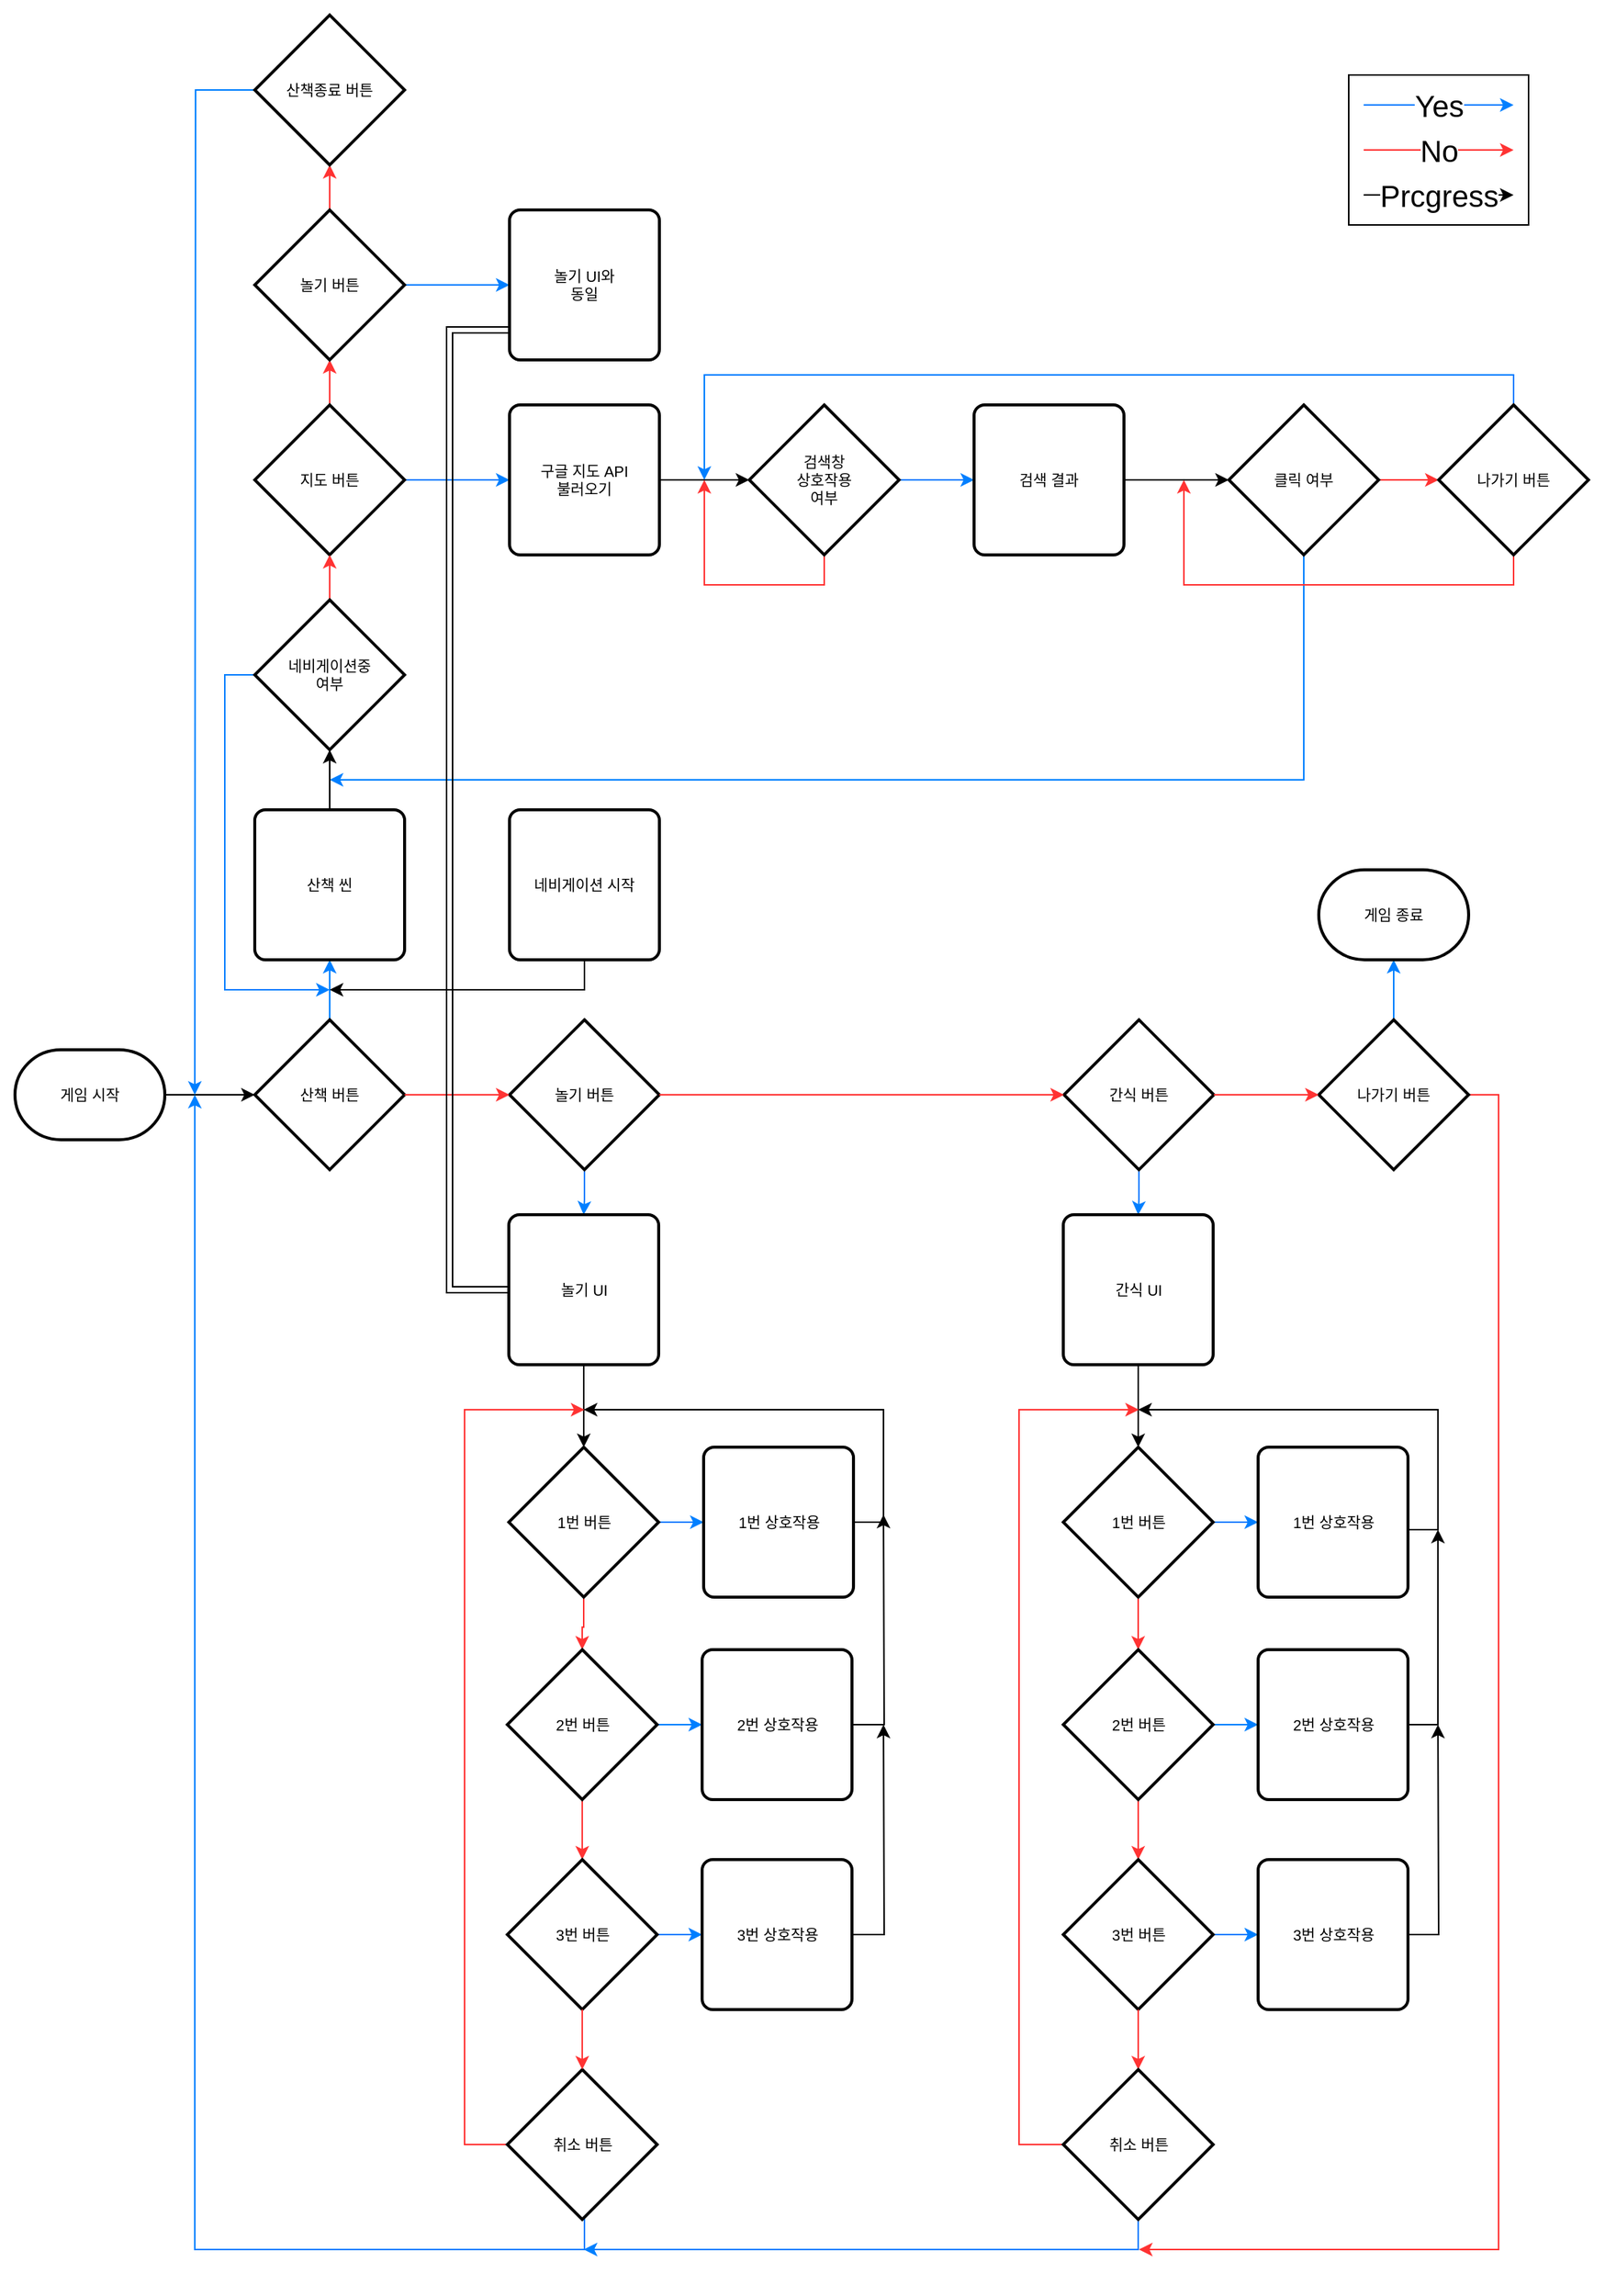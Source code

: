 <mxfile version="24.4.8" type="device" pages="2">
  <diagram name="순서도" id="3YR-sf_FYR46isbPTizZ">
    <mxGraphModel dx="1974" dy="1766" grid="1" gridSize="10" guides="1" tooltips="1" connect="1" arrows="1" fold="1" page="1" pageScale="1" pageWidth="827" pageHeight="1169" math="0" shadow="0">
      <root>
        <mxCell id="0" />
        <mxCell id="1" parent="0" />
        <mxCell id="tSAvWd7OqWOOpW5xjgpu-150" value="" style="group" parent="1" vertex="1" connectable="0">
          <mxGeometry x="-140" y="-640" width="1070" height="1530" as="geometry" />
        </mxCell>
        <mxCell id="tSAvWd7OqWOOpW5xjgpu-146" value="" style="group;fillColor=default;container=0;fontSize=10;" parent="tSAvWd7OqWOOpW5xjgpu-150" vertex="1" connectable="0">
          <mxGeometry width="1070" height="1530" as="geometry" />
        </mxCell>
        <mxCell id="tSAvWd7OqWOOpW5xjgpu-20" style="edgeStyle=orthogonalEdgeStyle;rounded=0;orthogonalLoop=1;jettySize=auto;html=1;fontSize=10;" parent="tSAvWd7OqWOOpW5xjgpu-150" source="tSAvWd7OqWOOpW5xjgpu-5" target="tSAvWd7OqWOOpW5xjgpu-7" edge="1">
          <mxGeometry relative="1" as="geometry" />
        </mxCell>
        <mxCell id="tSAvWd7OqWOOpW5xjgpu-5" value="게임 시작" style="strokeWidth=2;html=1;shape=mxgraph.flowchart.terminator;whiteSpace=wrap;fontSize=10;" parent="tSAvWd7OqWOOpW5xjgpu-150" vertex="1">
          <mxGeometry x="10" y="700" width="100" height="60" as="geometry" />
        </mxCell>
        <mxCell id="tSAvWd7OqWOOpW5xjgpu-12" value="" style="edgeStyle=orthogonalEdgeStyle;rounded=0;orthogonalLoop=1;jettySize=auto;html=1;fontSize=10;strokeColor=#007FFF;" parent="tSAvWd7OqWOOpW5xjgpu-150" source="tSAvWd7OqWOOpW5xjgpu-7" target="tSAvWd7OqWOOpW5xjgpu-14" edge="1">
          <mxGeometry relative="1" as="geometry">
            <mxPoint x="48.5" y="730" as="targetPoint" />
          </mxGeometry>
        </mxCell>
        <mxCell id="tSAvWd7OqWOOpW5xjgpu-7" value="산책 버튼" style="strokeWidth=2;html=1;shape=mxgraph.flowchart.decision;whiteSpace=wrap;fontSize=10;" parent="tSAvWd7OqWOOpW5xjgpu-150" vertex="1">
          <mxGeometry x="170" y="680" width="100" height="100" as="geometry" />
        </mxCell>
        <mxCell id="tSAvWd7OqWOOpW5xjgpu-18" value="" style="edgeStyle=orthogonalEdgeStyle;rounded=0;orthogonalLoop=1;jettySize=auto;html=1;fontSize=10;strokeColor=#007FFF;" parent="tSAvWd7OqWOOpW5xjgpu-150" source="tSAvWd7OqWOOpW5xjgpu-8" target="tSAvWd7OqWOOpW5xjgpu-17" edge="1">
          <mxGeometry x="0.018" relative="1" as="geometry">
            <mxPoint as="offset" />
          </mxGeometry>
        </mxCell>
        <mxCell id="tSAvWd7OqWOOpW5xjgpu-8" value="놀기 버튼" style="strokeWidth=2;html=1;shape=mxgraph.flowchart.decision;whiteSpace=wrap;fontSize=10;" parent="tSAvWd7OqWOOpW5xjgpu-150" vertex="1">
          <mxGeometry x="340" y="680" width="100" height="100" as="geometry" />
        </mxCell>
        <mxCell id="tSAvWd7OqWOOpW5xjgpu-19" value="" style="edgeStyle=orthogonalEdgeStyle;rounded=0;orthogonalLoop=1;jettySize=auto;html=1;fontSize=10;strokeColor=#007FFF;" parent="tSAvWd7OqWOOpW5xjgpu-150" source="tSAvWd7OqWOOpW5xjgpu-9" target="tSAvWd7OqWOOpW5xjgpu-16" edge="1">
          <mxGeometry relative="1" as="geometry" />
        </mxCell>
        <mxCell id="tSAvWd7OqWOOpW5xjgpu-9" value="간식 버튼" style="strokeWidth=2;html=1;shape=mxgraph.flowchart.decision;whiteSpace=wrap;fontSize=10;" parent="tSAvWd7OqWOOpW5xjgpu-150" vertex="1">
          <mxGeometry x="710" y="680" width="100" height="100" as="geometry" />
        </mxCell>
        <mxCell id="tSAvWd7OqWOOpW5xjgpu-10" value="" style="edgeStyle=orthogonalEdgeStyle;rounded=0;orthogonalLoop=1;jettySize=auto;html=1;fontSize=10;strokeColor=#FF3333;" parent="tSAvWd7OqWOOpW5xjgpu-150" source="tSAvWd7OqWOOpW5xjgpu-7" target="tSAvWd7OqWOOpW5xjgpu-8" edge="1">
          <mxGeometry relative="1" as="geometry" />
        </mxCell>
        <mxCell id="tSAvWd7OqWOOpW5xjgpu-11" value="" style="edgeStyle=orthogonalEdgeStyle;rounded=0;orthogonalLoop=1;jettySize=auto;html=1;fontSize=10;strokeColor=#FF3333;" parent="tSAvWd7OqWOOpW5xjgpu-150" source="tSAvWd7OqWOOpW5xjgpu-8" target="tSAvWd7OqWOOpW5xjgpu-9" edge="1">
          <mxGeometry relative="1" as="geometry" />
        </mxCell>
        <mxCell id="tSAvWd7OqWOOpW5xjgpu-14" value="산책 씬" style="rounded=1;whiteSpace=wrap;html=1;absoluteArcSize=1;arcSize=14;strokeWidth=2;direction=south;fontSize=10;" parent="tSAvWd7OqWOOpW5xjgpu-150" vertex="1">
          <mxGeometry x="170" y="540" width="100" height="100" as="geometry" />
        </mxCell>
        <mxCell id="tSAvWd7OqWOOpW5xjgpu-16" value="간식 UI" style="rounded=1;whiteSpace=wrap;html=1;absoluteArcSize=1;arcSize=14;strokeWidth=2;fontSize=10;" parent="tSAvWd7OqWOOpW5xjgpu-150" vertex="1">
          <mxGeometry x="709.53" y="810" width="100" height="100" as="geometry" />
        </mxCell>
        <mxCell id="tSAvWd7OqWOOpW5xjgpu-17" value="놀기 UI" style="rounded=1;whiteSpace=wrap;html=1;absoluteArcSize=1;arcSize=14;strokeWidth=2;fontSize=10;" parent="tSAvWd7OqWOOpW5xjgpu-150" vertex="1">
          <mxGeometry x="339.53" y="810" width="100" height="100" as="geometry" />
        </mxCell>
        <mxCell id="tSAvWd7OqWOOpW5xjgpu-27" value="" style="edgeStyle=orthogonalEdgeStyle;rounded=0;orthogonalLoop=1;jettySize=auto;html=1;fontSize=10;strokeColor=#FF3333;" parent="tSAvWd7OqWOOpW5xjgpu-150" source="tSAvWd7OqWOOpW5xjgpu-23" target="tSAvWd7OqWOOpW5xjgpu-24" edge="1">
          <mxGeometry relative="1" as="geometry" />
        </mxCell>
        <mxCell id="tSAvWd7OqWOOpW5xjgpu-41" value="" style="edgeStyle=orthogonalEdgeStyle;rounded=0;orthogonalLoop=1;jettySize=auto;html=1;fontSize=10;strokeColor=#007FFF;" parent="tSAvWd7OqWOOpW5xjgpu-150" source="tSAvWd7OqWOOpW5xjgpu-23" target="tSAvWd7OqWOOpW5xjgpu-39" edge="1">
          <mxGeometry x="0.02" relative="1" as="geometry">
            <mxPoint as="offset" />
          </mxGeometry>
        </mxCell>
        <mxCell id="tSAvWd7OqWOOpW5xjgpu-23" value="1번 버튼" style="strokeWidth=2;html=1;shape=mxgraph.flowchart.decision;whiteSpace=wrap;fontSize=10;" parent="tSAvWd7OqWOOpW5xjgpu-150" vertex="1">
          <mxGeometry x="339.53" y="965" width="100" height="100" as="geometry" />
        </mxCell>
        <mxCell id="tSAvWd7OqWOOpW5xjgpu-28" value="" style="edgeStyle=orthogonalEdgeStyle;rounded=0;orthogonalLoop=1;jettySize=auto;html=1;fontSize=10;strokeColor=#FF3333;" parent="tSAvWd7OqWOOpW5xjgpu-150" source="tSAvWd7OqWOOpW5xjgpu-24" target="tSAvWd7OqWOOpW5xjgpu-25" edge="1">
          <mxGeometry relative="1" as="geometry" />
        </mxCell>
        <mxCell id="tSAvWd7OqWOOpW5xjgpu-44" value="" style="edgeStyle=orthogonalEdgeStyle;rounded=0;orthogonalLoop=1;jettySize=auto;html=1;fontSize=10;strokeColor=#007FFF;" parent="tSAvWd7OqWOOpW5xjgpu-150" source="tSAvWd7OqWOOpW5xjgpu-24" target="tSAvWd7OqWOOpW5xjgpu-40" edge="1">
          <mxGeometry x="0.02" relative="1" as="geometry">
            <Array as="points">
              <mxPoint x="479.53" y="1160" />
            </Array>
            <mxPoint as="offset" />
          </mxGeometry>
        </mxCell>
        <mxCell id="tSAvWd7OqWOOpW5xjgpu-24" value="2번 버튼" style="strokeWidth=2;html=1;shape=mxgraph.flowchart.decision;whiteSpace=wrap;fontSize=10;" parent="tSAvWd7OqWOOpW5xjgpu-150" vertex="1">
          <mxGeometry x="338.53" y="1100" width="100" height="100" as="geometry" />
        </mxCell>
        <mxCell id="tSAvWd7OqWOOpW5xjgpu-47" value="" style="edgeStyle=orthogonalEdgeStyle;rounded=0;orthogonalLoop=1;jettySize=auto;html=1;fontSize=10;strokeColor=#007FFF;" parent="tSAvWd7OqWOOpW5xjgpu-150" source="tSAvWd7OqWOOpW5xjgpu-25" target="tSAvWd7OqWOOpW5xjgpu-46" edge="1">
          <mxGeometry relative="1" as="geometry" />
        </mxCell>
        <mxCell id="tSAvWd7OqWOOpW5xjgpu-25" value="3번 버튼" style="strokeWidth=2;html=1;shape=mxgraph.flowchart.decision;whiteSpace=wrap;fontSize=10;" parent="tSAvWd7OqWOOpW5xjgpu-150" vertex="1">
          <mxGeometry x="338.53" y="1240" width="100" height="100" as="geometry" />
        </mxCell>
        <mxCell id="tSAvWd7OqWOOpW5xjgpu-26" style="edgeStyle=orthogonalEdgeStyle;rounded=0;orthogonalLoop=1;jettySize=auto;html=1;fontSize=10;" parent="tSAvWd7OqWOOpW5xjgpu-150" source="tSAvWd7OqWOOpW5xjgpu-17" target="tSAvWd7OqWOOpW5xjgpu-23" edge="1">
          <mxGeometry relative="1" as="geometry" />
        </mxCell>
        <mxCell id="tSAvWd7OqWOOpW5xjgpu-49" value="" style="edgeStyle=orthogonalEdgeStyle;rounded=0;orthogonalLoop=1;jettySize=auto;html=1;fontSize=10;exitX=0.5;exitY=1;exitDx=0;exitDy=0;exitPerimeter=0;strokeColor=#007FFF;" parent="tSAvWd7OqWOOpW5xjgpu-150" source="tSAvWd7OqWOOpW5xjgpu-29" edge="1">
          <mxGeometry relative="1" as="geometry">
            <mxPoint x="130" y="730" as="targetPoint" />
            <Array as="points">
              <mxPoint x="390" y="1480" />
              <mxPoint x="390" y="1500" />
              <mxPoint x="130" y="1500" />
            </Array>
          </mxGeometry>
        </mxCell>
        <mxCell id="tSAvWd7OqWOOpW5xjgpu-127" style="edgeStyle=orthogonalEdgeStyle;rounded=0;orthogonalLoop=1;jettySize=auto;html=1;strokeColor=#FF3333;fontSize=10;" parent="tSAvWd7OqWOOpW5xjgpu-150" source="tSAvWd7OqWOOpW5xjgpu-29" edge="1">
          <mxGeometry relative="1" as="geometry">
            <mxPoint x="390" y="940" as="targetPoint" />
            <Array as="points">
              <mxPoint x="310" y="1430" />
              <mxPoint x="310" y="940" />
            </Array>
          </mxGeometry>
        </mxCell>
        <mxCell id="tSAvWd7OqWOOpW5xjgpu-29" value="취소 버튼" style="strokeWidth=2;html=1;shape=mxgraph.flowchart.decision;whiteSpace=wrap;fontSize=10;" parent="tSAvWd7OqWOOpW5xjgpu-150" vertex="1">
          <mxGeometry x="338.53" y="1380" width="100" height="100" as="geometry" />
        </mxCell>
        <mxCell id="tSAvWd7OqWOOpW5xjgpu-30" value="" style="edgeStyle=orthogonalEdgeStyle;rounded=0;orthogonalLoop=1;jettySize=auto;html=1;fontSize=10;strokeColor=#FF3333;" parent="tSAvWd7OqWOOpW5xjgpu-150" source="tSAvWd7OqWOOpW5xjgpu-25" target="tSAvWd7OqWOOpW5xjgpu-29" edge="1">
          <mxGeometry relative="1" as="geometry" />
        </mxCell>
        <mxCell id="tSAvWd7OqWOOpW5xjgpu-34" value="" style="edgeStyle=orthogonalEdgeStyle;rounded=0;orthogonalLoop=1;jettySize=auto;html=1;fontSize=10;strokeColor=#FF3333;" parent="tSAvWd7OqWOOpW5xjgpu-150" source="tSAvWd7OqWOOpW5xjgpu-31" edge="1">
          <mxGeometry relative="1" as="geometry">
            <mxPoint x="760" y="1500" as="targetPoint" />
            <Array as="points">
              <mxPoint x="1000" y="730" />
              <mxPoint x="1000" y="1500" />
            </Array>
          </mxGeometry>
        </mxCell>
        <mxCell id="tSAvWd7OqWOOpW5xjgpu-51" value="" style="edgeStyle=orthogonalEdgeStyle;rounded=0;orthogonalLoop=1;jettySize=auto;html=1;fontSize=10;strokeColor=#007FFF;" parent="tSAvWd7OqWOOpW5xjgpu-150" source="tSAvWd7OqWOOpW5xjgpu-31" target="tSAvWd7OqWOOpW5xjgpu-50" edge="1">
          <mxGeometry relative="1" as="geometry" />
        </mxCell>
        <mxCell id="tSAvWd7OqWOOpW5xjgpu-31" value="나가기 버튼" style="strokeWidth=2;html=1;shape=mxgraph.flowchart.decision;whiteSpace=wrap;fontSize=10;" parent="tSAvWd7OqWOOpW5xjgpu-150" vertex="1">
          <mxGeometry x="880" y="680" width="100" height="100" as="geometry" />
        </mxCell>
        <mxCell id="tSAvWd7OqWOOpW5xjgpu-32" value="" style="edgeStyle=orthogonalEdgeStyle;rounded=0;orthogonalLoop=1;jettySize=auto;html=1;fontSize=10;strokeColor=#FF3333;" parent="tSAvWd7OqWOOpW5xjgpu-150" source="tSAvWd7OqWOOpW5xjgpu-9" target="tSAvWd7OqWOOpW5xjgpu-31" edge="1">
          <mxGeometry relative="1" as="geometry">
            <mxPoint as="offset" />
          </mxGeometry>
        </mxCell>
        <mxCell id="tSAvWd7OqWOOpW5xjgpu-43" style="edgeStyle=orthogonalEdgeStyle;rounded=0;orthogonalLoop=1;jettySize=auto;html=1;fontSize=10;" parent="tSAvWd7OqWOOpW5xjgpu-150" source="tSAvWd7OqWOOpW5xjgpu-39" edge="1">
          <mxGeometry relative="1" as="geometry">
            <mxPoint x="389.53" y="940" as="targetPoint" />
            <Array as="points">
              <mxPoint x="589.53" y="1015" />
              <mxPoint x="589.53" y="940" />
            </Array>
          </mxGeometry>
        </mxCell>
        <mxCell id="tSAvWd7OqWOOpW5xjgpu-39" value="1번 상호작용" style="rounded=1;whiteSpace=wrap;html=1;absoluteArcSize=1;arcSize=14;strokeWidth=2;fontSize=10;" parent="tSAvWd7OqWOOpW5xjgpu-150" vertex="1">
          <mxGeometry x="469.53" y="965" width="100" height="100" as="geometry" />
        </mxCell>
        <mxCell id="tSAvWd7OqWOOpW5xjgpu-45" style="edgeStyle=orthogonalEdgeStyle;rounded=0;orthogonalLoop=1;jettySize=auto;html=1;fontSize=10;" parent="tSAvWd7OqWOOpW5xjgpu-150" source="tSAvWd7OqWOOpW5xjgpu-40" edge="1">
          <mxGeometry relative="1" as="geometry">
            <mxPoint x="589.53" y="1010" as="targetPoint" />
          </mxGeometry>
        </mxCell>
        <mxCell id="tSAvWd7OqWOOpW5xjgpu-40" value="2번 상호작용" style="rounded=1;whiteSpace=wrap;html=1;absoluteArcSize=1;arcSize=14;strokeWidth=2;fontSize=10;" parent="tSAvWd7OqWOOpW5xjgpu-150" vertex="1">
          <mxGeometry x="468.53" y="1100" width="100" height="100" as="geometry" />
        </mxCell>
        <mxCell id="tSAvWd7OqWOOpW5xjgpu-48" style="edgeStyle=orthogonalEdgeStyle;rounded=0;orthogonalLoop=1;jettySize=auto;html=1;fontSize=10;" parent="tSAvWd7OqWOOpW5xjgpu-150" source="tSAvWd7OqWOOpW5xjgpu-46" edge="1">
          <mxGeometry relative="1" as="geometry">
            <mxPoint x="589.53" y="1150" as="targetPoint" />
          </mxGeometry>
        </mxCell>
        <mxCell id="tSAvWd7OqWOOpW5xjgpu-46" value="3번 상호작용" style="rounded=1;whiteSpace=wrap;html=1;absoluteArcSize=1;arcSize=14;strokeWidth=2;fontSize=10;" parent="tSAvWd7OqWOOpW5xjgpu-150" vertex="1">
          <mxGeometry x="468.53" y="1240" width="100" height="100" as="geometry" />
        </mxCell>
        <mxCell id="tSAvWd7OqWOOpW5xjgpu-50" value="게임 종료" style="strokeWidth=2;html=1;shape=mxgraph.flowchart.terminator;whiteSpace=wrap;fontSize=10;" parent="tSAvWd7OqWOOpW5xjgpu-150" vertex="1">
          <mxGeometry x="880" y="580" width="100" height="60" as="geometry" />
        </mxCell>
        <mxCell id="tSAvWd7OqWOOpW5xjgpu-53" value="" style="edgeStyle=orthogonalEdgeStyle;rounded=0;orthogonalLoop=1;jettySize=auto;html=1;fontSize=10;strokeColor=#FF3333;" parent="tSAvWd7OqWOOpW5xjgpu-150" source="tSAvWd7OqWOOpW5xjgpu-55" target="tSAvWd7OqWOOpW5xjgpu-58" edge="1">
          <mxGeometry relative="1" as="geometry">
            <mxPoint as="offset" />
          </mxGeometry>
        </mxCell>
        <mxCell id="tSAvWd7OqWOOpW5xjgpu-54" value="" style="edgeStyle=orthogonalEdgeStyle;rounded=0;orthogonalLoop=1;jettySize=auto;html=1;fontSize=10;strokeColor=#007FFF;" parent="tSAvWd7OqWOOpW5xjgpu-150" source="tSAvWd7OqWOOpW5xjgpu-55" target="tSAvWd7OqWOOpW5xjgpu-62" edge="1">
          <mxGeometry relative="1" as="geometry" />
        </mxCell>
        <mxCell id="tSAvWd7OqWOOpW5xjgpu-55" value="1번 버튼" style="strokeWidth=2;html=1;shape=mxgraph.flowchart.decision;whiteSpace=wrap;fontSize=10;" parent="tSAvWd7OqWOOpW5xjgpu-150" vertex="1">
          <mxGeometry x="709.53" y="965" width="100" height="100" as="geometry" />
        </mxCell>
        <mxCell id="tSAvWd7OqWOOpW5xjgpu-56" value="" style="edgeStyle=orthogonalEdgeStyle;rounded=0;orthogonalLoop=1;jettySize=auto;html=1;fontSize=10;strokeColor=#FF3333;" parent="tSAvWd7OqWOOpW5xjgpu-150" source="tSAvWd7OqWOOpW5xjgpu-58" target="tSAvWd7OqWOOpW5xjgpu-60" edge="1">
          <mxGeometry relative="1" as="geometry" />
        </mxCell>
        <mxCell id="tSAvWd7OqWOOpW5xjgpu-57" value="" style="edgeStyle=orthogonalEdgeStyle;rounded=0;orthogonalLoop=1;jettySize=auto;html=1;fontSize=10;strokeColor=#007FFF;" parent="tSAvWd7OqWOOpW5xjgpu-150" source="tSAvWd7OqWOOpW5xjgpu-58" target="tSAvWd7OqWOOpW5xjgpu-64" edge="1">
          <mxGeometry x="-0.143" relative="1" as="geometry">
            <Array as="points">
              <mxPoint x="849.53" y="1150" />
            </Array>
            <mxPoint x="1" as="offset" />
          </mxGeometry>
        </mxCell>
        <mxCell id="tSAvWd7OqWOOpW5xjgpu-58" value="2번 버튼" style="strokeWidth=2;html=1;shape=mxgraph.flowchart.decision;whiteSpace=wrap;fontSize=10;" parent="tSAvWd7OqWOOpW5xjgpu-150" vertex="1">
          <mxGeometry x="709.53" y="1100" width="100" height="100" as="geometry" />
        </mxCell>
        <mxCell id="tSAvWd7OqWOOpW5xjgpu-59" value="" style="edgeStyle=orthogonalEdgeStyle;rounded=0;orthogonalLoop=1;jettySize=auto;html=1;fontSize=10;strokeColor=#007FFF;" parent="tSAvWd7OqWOOpW5xjgpu-150" source="tSAvWd7OqWOOpW5xjgpu-60" target="tSAvWd7OqWOOpW5xjgpu-66" edge="1">
          <mxGeometry relative="1" as="geometry" />
        </mxCell>
        <mxCell id="tSAvWd7OqWOOpW5xjgpu-60" value="3번 버튼" style="strokeWidth=2;html=1;shape=mxgraph.flowchart.decision;whiteSpace=wrap;fontSize=10;" parent="tSAvWd7OqWOOpW5xjgpu-150" vertex="1">
          <mxGeometry x="709.53" y="1240" width="100" height="100" as="geometry" />
        </mxCell>
        <mxCell id="tSAvWd7OqWOOpW5xjgpu-61" value="" style="edgeStyle=orthogonalEdgeStyle;rounded=0;orthogonalLoop=1;jettySize=auto;html=1;fontSize=10;entryX=0.5;entryY=0;entryDx=0;entryDy=0;entryPerimeter=0;strokeColor=#FF3333;" parent="tSAvWd7OqWOOpW5xjgpu-150" source="tSAvWd7OqWOOpW5xjgpu-60" target="tSAvWd7OqWOOpW5xjgpu-69" edge="1">
          <mxGeometry relative="1" as="geometry">
            <mxPoint x="759.53" y="1549" as="targetPoint" />
          </mxGeometry>
        </mxCell>
        <mxCell id="tSAvWd7OqWOOpW5xjgpu-62" value="1번 상호작용" style="rounded=1;whiteSpace=wrap;html=1;absoluteArcSize=1;arcSize=14;strokeWidth=2;fontSize=10;" parent="tSAvWd7OqWOOpW5xjgpu-150" vertex="1">
          <mxGeometry x="839.53" y="965" width="100" height="100" as="geometry" />
        </mxCell>
        <mxCell id="tSAvWd7OqWOOpW5xjgpu-63" style="edgeStyle=orthogonalEdgeStyle;rounded=0;orthogonalLoop=1;jettySize=auto;html=1;fontSize=10;" parent="tSAvWd7OqWOOpW5xjgpu-150" source="tSAvWd7OqWOOpW5xjgpu-64" edge="1">
          <mxGeometry relative="1" as="geometry">
            <mxPoint x="959.53" y="1020" as="targetPoint" />
            <Array as="points">
              <mxPoint x="959.53" y="1150" />
            </Array>
          </mxGeometry>
        </mxCell>
        <mxCell id="tSAvWd7OqWOOpW5xjgpu-64" value="2번 상호작용" style="rounded=1;whiteSpace=wrap;html=1;absoluteArcSize=1;arcSize=14;strokeWidth=2;fontSize=10;" parent="tSAvWd7OqWOOpW5xjgpu-150" vertex="1">
          <mxGeometry x="839.53" y="1100" width="100" height="100" as="geometry" />
        </mxCell>
        <mxCell id="tSAvWd7OqWOOpW5xjgpu-65" style="edgeStyle=orthogonalEdgeStyle;rounded=0;orthogonalLoop=1;jettySize=auto;html=1;fontSize=10;" parent="tSAvWd7OqWOOpW5xjgpu-150" source="tSAvWd7OqWOOpW5xjgpu-66" edge="1">
          <mxGeometry relative="1" as="geometry">
            <mxPoint x="959.53" y="1150" as="targetPoint" />
          </mxGeometry>
        </mxCell>
        <mxCell id="tSAvWd7OqWOOpW5xjgpu-66" value="3번 상호작용" style="rounded=1;whiteSpace=wrap;html=1;absoluteArcSize=1;arcSize=14;strokeWidth=2;fontSize=10;" parent="tSAvWd7OqWOOpW5xjgpu-150" vertex="1">
          <mxGeometry x="839.53" y="1240" width="100" height="100" as="geometry" />
        </mxCell>
        <mxCell id="tSAvWd7OqWOOpW5xjgpu-67" style="edgeStyle=orthogonalEdgeStyle;rounded=0;orthogonalLoop=1;jettySize=auto;html=1;fontSize=10;" parent="tSAvWd7OqWOOpW5xjgpu-150" source="tSAvWd7OqWOOpW5xjgpu-62" edge="1">
          <mxGeometry relative="1" as="geometry">
            <mxPoint x="759.53" y="940" as="targetPoint" />
            <Array as="points">
              <mxPoint x="959.53" y="1020" />
              <mxPoint x="959.53" y="940" />
            </Array>
          </mxGeometry>
        </mxCell>
        <mxCell id="tSAvWd7OqWOOpW5xjgpu-68" style="edgeStyle=orthogonalEdgeStyle;rounded=0;orthogonalLoop=1;jettySize=auto;html=1;fontSize=10;" parent="tSAvWd7OqWOOpW5xjgpu-150" source="tSAvWd7OqWOOpW5xjgpu-16" target="tSAvWd7OqWOOpW5xjgpu-55" edge="1">
          <mxGeometry relative="1" as="geometry">
            <mxPoint x="799.53" y="960" as="sourcePoint" />
          </mxGeometry>
        </mxCell>
        <mxCell id="tSAvWd7OqWOOpW5xjgpu-72" style="edgeStyle=orthogonalEdgeStyle;rounded=0;orthogonalLoop=1;jettySize=auto;html=1;strokeColor=#007FFF;fontSize=10;" parent="tSAvWd7OqWOOpW5xjgpu-150" source="tSAvWd7OqWOOpW5xjgpu-69" edge="1">
          <mxGeometry relative="1" as="geometry">
            <mxPoint x="389.53" y="1500" as="targetPoint" />
            <Array as="points">
              <mxPoint x="759.53" y="1500" />
            </Array>
          </mxGeometry>
        </mxCell>
        <mxCell id="tSAvWd7OqWOOpW5xjgpu-126" style="edgeStyle=orthogonalEdgeStyle;rounded=0;orthogonalLoop=1;jettySize=auto;html=1;strokeColor=#FF3333;fontSize=10;" parent="tSAvWd7OqWOOpW5xjgpu-150" source="tSAvWd7OqWOOpW5xjgpu-69" edge="1">
          <mxGeometry relative="1" as="geometry">
            <mxPoint x="760" y="940" as="targetPoint" />
            <Array as="points">
              <mxPoint x="680" y="1430" />
              <mxPoint x="680" y="940" />
            </Array>
          </mxGeometry>
        </mxCell>
        <mxCell id="tSAvWd7OqWOOpW5xjgpu-69" value="취소 버튼" style="strokeWidth=2;html=1;shape=mxgraph.flowchart.decision;whiteSpace=wrap;fontSize=10;" parent="tSAvWd7OqWOOpW5xjgpu-150" vertex="1">
          <mxGeometry x="709.53" y="1380" width="100" height="100" as="geometry" />
        </mxCell>
        <mxCell id="tSAvWd7OqWOOpW5xjgpu-77" style="edgeStyle=orthogonalEdgeStyle;rounded=0;orthogonalLoop=1;jettySize=auto;html=1;strokeColor=#FF3333;fontSize=10;" parent="tSAvWd7OqWOOpW5xjgpu-150" source="tSAvWd7OqWOOpW5xjgpu-73" target="tSAvWd7OqWOOpW5xjgpu-74" edge="1">
          <mxGeometry relative="1" as="geometry" />
        </mxCell>
        <mxCell id="tSAvWd7OqWOOpW5xjgpu-82" style="edgeStyle=orthogonalEdgeStyle;rounded=0;orthogonalLoop=1;jettySize=auto;html=1;strokeColor=#007FFF;fontSize=10;" parent="tSAvWd7OqWOOpW5xjgpu-150" source="tSAvWd7OqWOOpW5xjgpu-73" target="tSAvWd7OqWOOpW5xjgpu-81" edge="1">
          <mxGeometry relative="1" as="geometry" />
        </mxCell>
        <mxCell id="tSAvWd7OqWOOpW5xjgpu-73" value="지도 버튼" style="strokeWidth=2;html=1;shape=mxgraph.flowchart.decision;whiteSpace=wrap;direction=west;fontSize=10;" parent="tSAvWd7OqWOOpW5xjgpu-150" vertex="1">
          <mxGeometry x="170" y="270" width="100" height="100" as="geometry" />
        </mxCell>
        <mxCell id="tSAvWd7OqWOOpW5xjgpu-78" style="edgeStyle=orthogonalEdgeStyle;rounded=0;orthogonalLoop=1;jettySize=auto;html=1;strokeColor=#FF3333;fontSize=10;" parent="tSAvWd7OqWOOpW5xjgpu-150" source="tSAvWd7OqWOOpW5xjgpu-74" target="tSAvWd7OqWOOpW5xjgpu-75" edge="1">
          <mxGeometry relative="1" as="geometry" />
        </mxCell>
        <mxCell id="tSAvWd7OqWOOpW5xjgpu-144" style="edgeStyle=orthogonalEdgeStyle;rounded=0;orthogonalLoop=1;jettySize=auto;html=1;fontSize=10;strokeColor=#007FFF;" parent="tSAvWd7OqWOOpW5xjgpu-150" source="tSAvWd7OqWOOpW5xjgpu-74" target="tSAvWd7OqWOOpW5xjgpu-142" edge="1">
          <mxGeometry relative="1" as="geometry" />
        </mxCell>
        <mxCell id="tSAvWd7OqWOOpW5xjgpu-74" value="놀기 버튼" style="strokeWidth=2;html=1;shape=mxgraph.flowchart.decision;whiteSpace=wrap;direction=west;fontSize=10;" parent="tSAvWd7OqWOOpW5xjgpu-150" vertex="1">
          <mxGeometry x="170" y="140" width="100" height="100" as="geometry" />
        </mxCell>
        <mxCell id="tSAvWd7OqWOOpW5xjgpu-79" value="" style="edgeStyle=orthogonalEdgeStyle;rounded=0;orthogonalLoop=1;jettySize=auto;html=1;strokeColor=#007FFF;fontSize=10;" parent="tSAvWd7OqWOOpW5xjgpu-150" source="tSAvWd7OqWOOpW5xjgpu-75" edge="1">
          <mxGeometry relative="1" as="geometry">
            <mxPoint x="130" y="730" as="targetPoint" />
          </mxGeometry>
        </mxCell>
        <mxCell id="tSAvWd7OqWOOpW5xjgpu-75" value="산책종료 버튼" style="strokeWidth=2;html=1;shape=mxgraph.flowchart.decision;whiteSpace=wrap;direction=west;fontSize=10;" parent="tSAvWd7OqWOOpW5xjgpu-150" vertex="1">
          <mxGeometry x="170" y="10" width="100" height="100" as="geometry" />
        </mxCell>
        <mxCell id="tSAvWd7OqWOOpW5xjgpu-84" style="edgeStyle=orthogonalEdgeStyle;rounded=0;orthogonalLoop=1;jettySize=auto;html=1;strokeColor=#000000;fontSize=10;" parent="tSAvWd7OqWOOpW5xjgpu-150" source="tSAvWd7OqWOOpW5xjgpu-81" target="tSAvWd7OqWOOpW5xjgpu-83" edge="1">
          <mxGeometry relative="1" as="geometry" />
        </mxCell>
        <mxCell id="tSAvWd7OqWOOpW5xjgpu-86" style="edgeStyle=orthogonalEdgeStyle;rounded=0;orthogonalLoop=1;jettySize=auto;html=1;strokeColor=#007FFF;fontSize=10;" parent="tSAvWd7OqWOOpW5xjgpu-150" source="tSAvWd7OqWOOpW5xjgpu-83" target="tSAvWd7OqWOOpW5xjgpu-85" edge="1">
          <mxGeometry relative="1" as="geometry" />
        </mxCell>
        <mxCell id="tSAvWd7OqWOOpW5xjgpu-139" style="edgeStyle=orthogonalEdgeStyle;rounded=0;orthogonalLoop=1;jettySize=auto;html=1;exitX=0.5;exitY=1;exitDx=0;exitDy=0;exitPerimeter=0;strokeColor=#FF3333;fontSize=10;" parent="tSAvWd7OqWOOpW5xjgpu-150" source="tSAvWd7OqWOOpW5xjgpu-83" edge="1">
          <mxGeometry relative="1" as="geometry">
            <mxPoint x="470" y="320" as="targetPoint" />
            <Array as="points">
              <mxPoint x="550" y="390" />
              <mxPoint x="470" y="390" />
            </Array>
          </mxGeometry>
        </mxCell>
        <mxCell id="tSAvWd7OqWOOpW5xjgpu-83" value="검색창&lt;div style=&quot;font-size: 10px;&quot;&gt;상호작용&lt;/div&gt;&lt;div style=&quot;font-size: 10px;&quot;&gt;여부&lt;/div&gt;" style="strokeWidth=2;html=1;shape=mxgraph.flowchart.decision;whiteSpace=wrap;fontSize=10;" parent="tSAvWd7OqWOOpW5xjgpu-150" vertex="1">
          <mxGeometry x="500" y="270" width="100" height="100" as="geometry" />
        </mxCell>
        <mxCell id="tSAvWd7OqWOOpW5xjgpu-97" style="edgeStyle=orthogonalEdgeStyle;rounded=0;orthogonalLoop=1;jettySize=auto;html=1;fontSize=10;" parent="tSAvWd7OqWOOpW5xjgpu-150" source="tSAvWd7OqWOOpW5xjgpu-85" target="tSAvWd7OqWOOpW5xjgpu-87" edge="1">
          <mxGeometry relative="1" as="geometry" />
        </mxCell>
        <mxCell id="tSAvWd7OqWOOpW5xjgpu-85" value="검색 결과" style="rounded=1;whiteSpace=wrap;html=1;absoluteArcSize=1;arcSize=14;strokeWidth=2;fontSize=10;" parent="tSAvWd7OqWOOpW5xjgpu-150" vertex="1">
          <mxGeometry x="650" y="270" width="100" height="100" as="geometry" />
        </mxCell>
        <mxCell id="tSAvWd7OqWOOpW5xjgpu-92" style="edgeStyle=orthogonalEdgeStyle;rounded=0;orthogonalLoop=1;jettySize=auto;html=1;strokeColor=#FF3333;fontSize=10;" parent="tSAvWd7OqWOOpW5xjgpu-150" source="tSAvWd7OqWOOpW5xjgpu-87" target="tSAvWd7OqWOOpW5xjgpu-90" edge="1">
          <mxGeometry relative="1" as="geometry" />
        </mxCell>
        <mxCell id="tSAvWd7OqWOOpW5xjgpu-137" style="edgeStyle=orthogonalEdgeStyle;rounded=0;orthogonalLoop=1;jettySize=auto;html=1;strokeColor=#007FFF;fontSize=10;" parent="tSAvWd7OqWOOpW5xjgpu-150" source="tSAvWd7OqWOOpW5xjgpu-87" edge="1">
          <mxGeometry relative="1" as="geometry">
            <mxPoint x="220" y="520" as="targetPoint" />
            <mxPoint x="980" y="70" as="sourcePoint" />
            <Array as="points">
              <mxPoint x="870" y="520" />
            </Array>
          </mxGeometry>
        </mxCell>
        <mxCell id="tSAvWd7OqWOOpW5xjgpu-87" value="클릭 여부" style="strokeWidth=2;html=1;shape=mxgraph.flowchart.decision;whiteSpace=wrap;fontSize=10;" parent="tSAvWd7OqWOOpW5xjgpu-150" vertex="1">
          <mxGeometry x="820" y="270" width="100" height="100" as="geometry" />
        </mxCell>
        <mxCell id="tSAvWd7OqWOOpW5xjgpu-100" value="" style="edgeStyle=orthogonalEdgeStyle;rounded=0;orthogonalLoop=1;jettySize=auto;html=1;strokeColor=#000000;fontSize=10;" parent="tSAvWd7OqWOOpW5xjgpu-150" source="tSAvWd7OqWOOpW5xjgpu-89" edge="1">
          <mxGeometry relative="1" as="geometry">
            <mxPoint x="220" y="660" as="targetPoint" />
            <Array as="points">
              <mxPoint x="250" y="660" />
              <mxPoint x="250" y="660" />
            </Array>
          </mxGeometry>
        </mxCell>
        <mxCell id="tSAvWd7OqWOOpW5xjgpu-89" value="네비게이션 시작" style="rounded=1;whiteSpace=wrap;html=1;absoluteArcSize=1;arcSize=14;strokeWidth=2;fontSize=10;" parent="tSAvWd7OqWOOpW5xjgpu-150" vertex="1">
          <mxGeometry x="340" y="540" width="100" height="100" as="geometry" />
        </mxCell>
        <mxCell id="tSAvWd7OqWOOpW5xjgpu-124" style="edgeStyle=orthogonalEdgeStyle;rounded=0;orthogonalLoop=1;jettySize=auto;html=1;strokeColor=#FF3333;fontSize=10;" parent="tSAvWd7OqWOOpW5xjgpu-150" source="tSAvWd7OqWOOpW5xjgpu-90" edge="1">
          <mxGeometry relative="1" as="geometry">
            <mxPoint x="790" y="320" as="targetPoint" />
            <mxPoint x="970" y="450" as="sourcePoint" />
            <Array as="points">
              <mxPoint x="1010" y="390" />
              <mxPoint x="790" y="390" />
            </Array>
          </mxGeometry>
        </mxCell>
        <mxCell id="tSAvWd7OqWOOpW5xjgpu-136" style="edgeStyle=orthogonalEdgeStyle;rounded=0;orthogonalLoop=1;jettySize=auto;html=1;exitX=0.5;exitY=0;exitDx=0;exitDy=0;exitPerimeter=0;strokeColor=#007FFF;fontSize=10;" parent="tSAvWd7OqWOOpW5xjgpu-150" source="tSAvWd7OqWOOpW5xjgpu-90" edge="1">
          <mxGeometry relative="1" as="geometry">
            <mxPoint x="470" y="320" as="targetPoint" />
            <Array as="points">
              <mxPoint x="1010" y="250" />
              <mxPoint x="470" y="250" />
            </Array>
          </mxGeometry>
        </mxCell>
        <mxCell id="tSAvWd7OqWOOpW5xjgpu-90" value="나가기 버튼" style="strokeWidth=2;html=1;shape=mxgraph.flowchart.decision;whiteSpace=wrap;fontSize=10;" parent="tSAvWd7OqWOOpW5xjgpu-150" vertex="1">
          <mxGeometry x="960" y="270" width="100" height="100" as="geometry" />
        </mxCell>
        <mxCell id="tSAvWd7OqWOOpW5xjgpu-81" value="구글 지도 API&lt;div style=&quot;font-size: 10px;&quot;&gt;불러오기&lt;/div&gt;" style="rounded=1;whiteSpace=wrap;html=1;absoluteArcSize=1;arcSize=14;strokeWidth=2;fontSize=10;" parent="tSAvWd7OqWOOpW5xjgpu-150" vertex="1">
          <mxGeometry x="340" y="270" width="100" height="100" as="geometry" />
        </mxCell>
        <mxCell id="tSAvWd7OqWOOpW5xjgpu-103" style="edgeStyle=orthogonalEdgeStyle;rounded=0;orthogonalLoop=1;jettySize=auto;html=1;strokeColor=#FF3333;fontSize=10;" parent="tSAvWd7OqWOOpW5xjgpu-150" source="tSAvWd7OqWOOpW5xjgpu-101" target="tSAvWd7OqWOOpW5xjgpu-73" edge="1">
          <mxGeometry relative="1" as="geometry">
            <mxPoint x="220" y="380" as="sourcePoint" />
          </mxGeometry>
        </mxCell>
        <mxCell id="tSAvWd7OqWOOpW5xjgpu-105" value="" style="edgeStyle=orthogonalEdgeStyle;rounded=0;orthogonalLoop=1;jettySize=auto;html=1;fontSize=10;strokeColor=#007FFF;" parent="tSAvWd7OqWOOpW5xjgpu-150" source="tSAvWd7OqWOOpW5xjgpu-101" edge="1">
          <mxGeometry relative="1" as="geometry">
            <mxPoint x="220" y="660" as="targetPoint" />
            <Array as="points">
              <mxPoint x="150" y="450" />
              <mxPoint x="150" y="660" />
            </Array>
          </mxGeometry>
        </mxCell>
        <mxCell id="tSAvWd7OqWOOpW5xjgpu-101" value="네비게이션중&lt;div style=&quot;font-size: 10px;&quot;&gt;여부&lt;/div&gt;" style="strokeWidth=2;html=1;shape=mxgraph.flowchart.decision;whiteSpace=wrap;fontSize=10;" parent="tSAvWd7OqWOOpW5xjgpu-150" vertex="1">
          <mxGeometry x="170" y="400" width="100" height="100" as="geometry" />
        </mxCell>
        <mxCell id="tSAvWd7OqWOOpW5xjgpu-102" style="edgeStyle=orthogonalEdgeStyle;rounded=0;orthogonalLoop=1;jettySize=auto;html=1;entryX=0.5;entryY=1;entryDx=0;entryDy=0;entryPerimeter=0;fontSize=10;" parent="tSAvWd7OqWOOpW5xjgpu-150" source="tSAvWd7OqWOOpW5xjgpu-14" target="tSAvWd7OqWOOpW5xjgpu-101" edge="1">
          <mxGeometry relative="1" as="geometry" />
        </mxCell>
        <mxCell id="tSAvWd7OqWOOpW5xjgpu-148" style="edgeStyle=orthogonalEdgeStyle;rounded=0;orthogonalLoop=1;jettySize=auto;html=1;shape=link;" parent="tSAvWd7OqWOOpW5xjgpu-150" source="tSAvWd7OqWOOpW5xjgpu-142" target="tSAvWd7OqWOOpW5xjgpu-17" edge="1">
          <mxGeometry relative="1" as="geometry">
            <Array as="points">
              <mxPoint x="300" y="220" />
              <mxPoint x="300" y="860" />
            </Array>
          </mxGeometry>
        </mxCell>
        <mxCell id="tSAvWd7OqWOOpW5xjgpu-142" value="놀기 UI와&lt;br&gt;동일" style="rounded=1;whiteSpace=wrap;html=1;absoluteArcSize=1;arcSize=14;strokeWidth=2;fontSize=10;" parent="tSAvWd7OqWOOpW5xjgpu-150" vertex="1">
          <mxGeometry x="340" y="140" width="100" height="100" as="geometry" />
        </mxCell>
        <mxCell id="G8gykJTbiEv8T2nArGqu-5" value="" style="group" vertex="1" connectable="0" parent="tSAvWd7OqWOOpW5xjgpu-150">
          <mxGeometry x="900" y="50" width="120" height="100" as="geometry" />
        </mxCell>
        <mxCell id="G8gykJTbiEv8T2nArGqu-4" value="" style="rounded=0;whiteSpace=wrap;html=1;fillColor=none;" vertex="1" parent="G8gykJTbiEv8T2nArGqu-5">
          <mxGeometry width="120" height="100" as="geometry" />
        </mxCell>
        <mxCell id="G8gykJTbiEv8T2nArGqu-1" value="Yes" style="edgeStyle=orthogonalEdgeStyle;rounded=0;orthogonalLoop=1;jettySize=auto;html=1;strokeColor=#007FFF;fontSize=20;" edge="1" parent="G8gykJTbiEv8T2nArGqu-5">
          <mxGeometry relative="1" as="geometry">
            <mxPoint x="110" y="20" as="targetPoint" />
            <mxPoint x="10" y="20" as="sourcePoint" />
            <Array as="points">
              <mxPoint x="50" y="20" />
              <mxPoint x="50" y="20" />
            </Array>
          </mxGeometry>
        </mxCell>
        <mxCell id="G8gykJTbiEv8T2nArGqu-2" value="No" style="edgeStyle=orthogonalEdgeStyle;rounded=0;orthogonalLoop=1;jettySize=auto;html=1;strokeColor=#FF3333;fontSize=20;" edge="1" parent="G8gykJTbiEv8T2nArGqu-5">
          <mxGeometry relative="1" as="geometry">
            <mxPoint x="110" y="50" as="targetPoint" />
            <mxPoint x="10" y="50" as="sourcePoint" />
            <Array as="points">
              <mxPoint x="50" y="50" />
              <mxPoint x="50" y="50" />
            </Array>
          </mxGeometry>
        </mxCell>
        <mxCell id="G8gykJTbiEv8T2nArGqu-3" value="Prcgress" style="edgeStyle=orthogonalEdgeStyle;rounded=0;orthogonalLoop=1;jettySize=auto;html=1;strokeColor=#000000;fontSize=20;" edge="1" parent="G8gykJTbiEv8T2nArGqu-5">
          <mxGeometry relative="1" as="geometry">
            <mxPoint x="110" y="80" as="targetPoint" />
            <mxPoint x="10" y="80" as="sourcePoint" />
            <Array as="points">
              <mxPoint x="50" y="80" />
              <mxPoint x="50" y="80" />
            </Array>
          </mxGeometry>
        </mxCell>
      </root>
    </mxGraphModel>
  </diagram>
  <diagram id="Ii-st90YoMEOCECbXDT9" name="페이지-2">
    <mxGraphModel dx="1434" dy="746" grid="1" gridSize="10" guides="1" tooltips="1" connect="1" arrows="1" fold="1" page="1" pageScale="1" pageWidth="827" pageHeight="1169" math="0" shadow="0">
      <root>
        <mxCell id="0" />
        <mxCell id="1" parent="0" />
      </root>
    </mxGraphModel>
  </diagram>
</mxfile>
